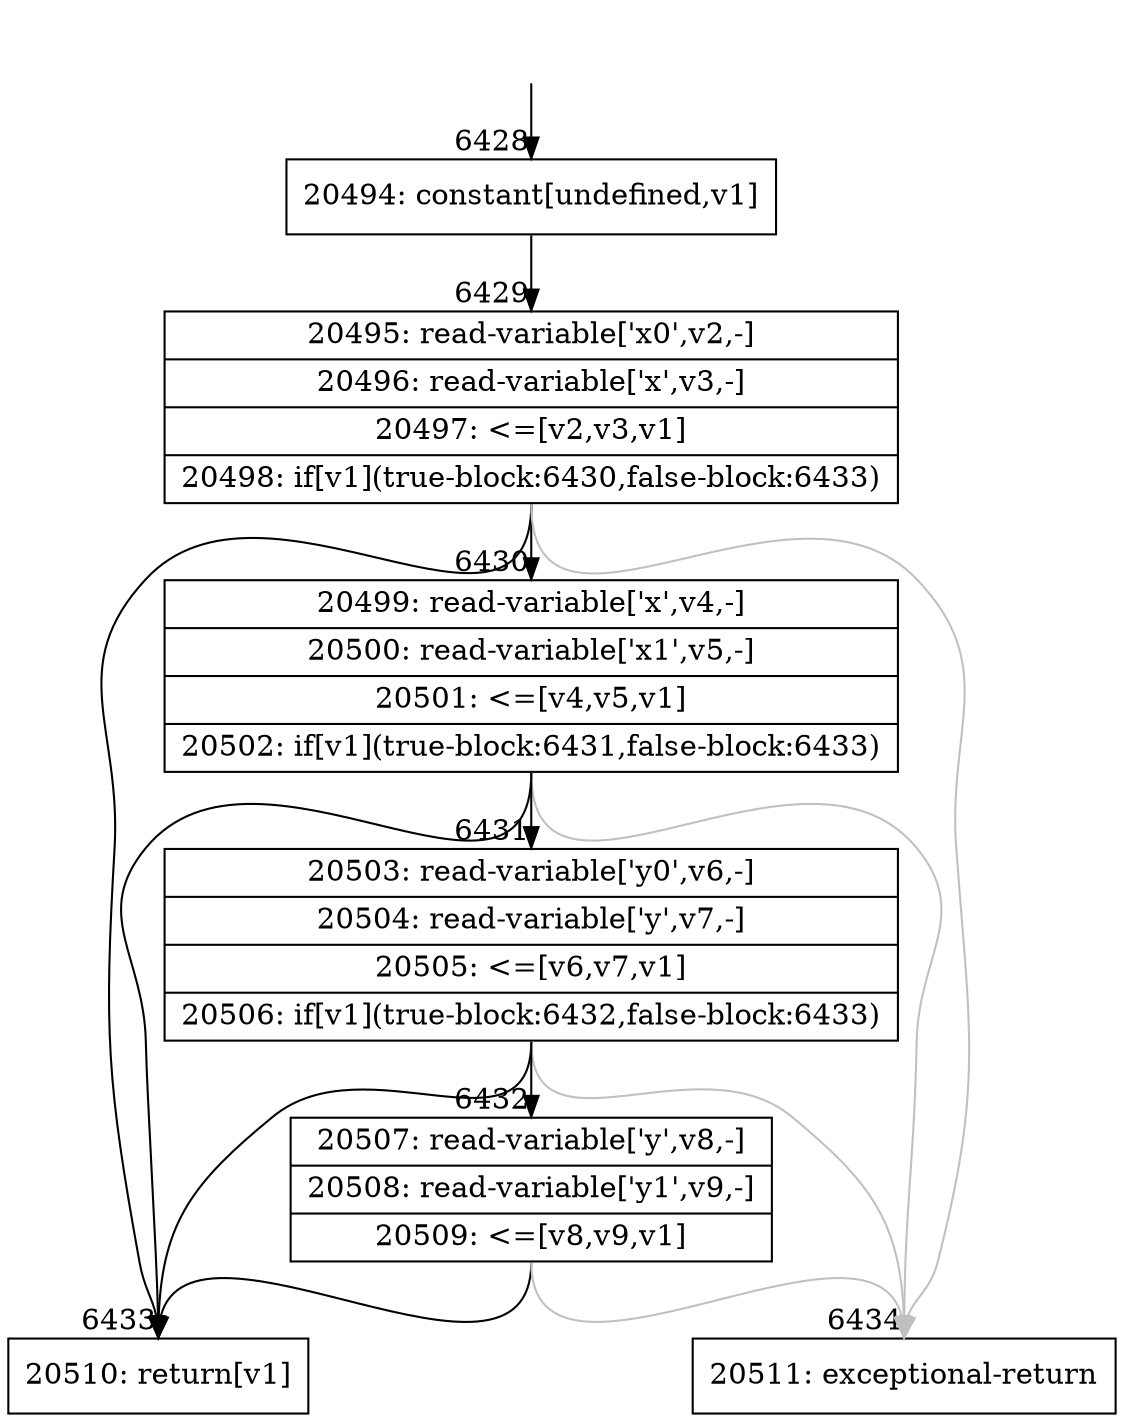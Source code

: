 digraph {
rankdir="TD"
BB_entry579[shape=none,label=""];
BB_entry579 -> BB6428 [tailport=s, headport=n, headlabel="    6428"]
BB6428 [shape=record label="{20494: constant[undefined,v1]}" ] 
BB6428 -> BB6429 [tailport=s, headport=n, headlabel="      6429"]
BB6429 [shape=record label="{20495: read-variable['x0',v2,-]|20496: read-variable['x',v3,-]|20497: \<=[v2,v3,v1]|20498: if[v1](true-block:6430,false-block:6433)}" ] 
BB6429 -> BB6433 [tailport=s, headport=n, headlabel="      6433"]
BB6429 -> BB6430 [tailport=s, headport=n, headlabel="      6430"]
BB6429 -> BB6434 [tailport=s, headport=n, color=gray, headlabel="      6434"]
BB6430 [shape=record label="{20499: read-variable['x',v4,-]|20500: read-variable['x1',v5,-]|20501: \<=[v4,v5,v1]|20502: if[v1](true-block:6431,false-block:6433)}" ] 
BB6430 -> BB6433 [tailport=s, headport=n]
BB6430 -> BB6431 [tailport=s, headport=n, headlabel="      6431"]
BB6430 -> BB6434 [tailport=s, headport=n, color=gray]
BB6431 [shape=record label="{20503: read-variable['y0',v6,-]|20504: read-variable['y',v7,-]|20505: \<=[v6,v7,v1]|20506: if[v1](true-block:6432,false-block:6433)}" ] 
BB6431 -> BB6433 [tailport=s, headport=n]
BB6431 -> BB6432 [tailport=s, headport=n, headlabel="      6432"]
BB6431 -> BB6434 [tailport=s, headport=n, color=gray]
BB6432 [shape=record label="{20507: read-variable['y',v8,-]|20508: read-variable['y1',v9,-]|20509: \<=[v8,v9,v1]}" ] 
BB6432 -> BB6433 [tailport=s, headport=n]
BB6432 -> BB6434 [tailport=s, headport=n, color=gray]
BB6433 [shape=record label="{20510: return[v1]}" ] 
BB6434 [shape=record label="{20511: exceptional-return}" ] 
//#$~ 3749
}
